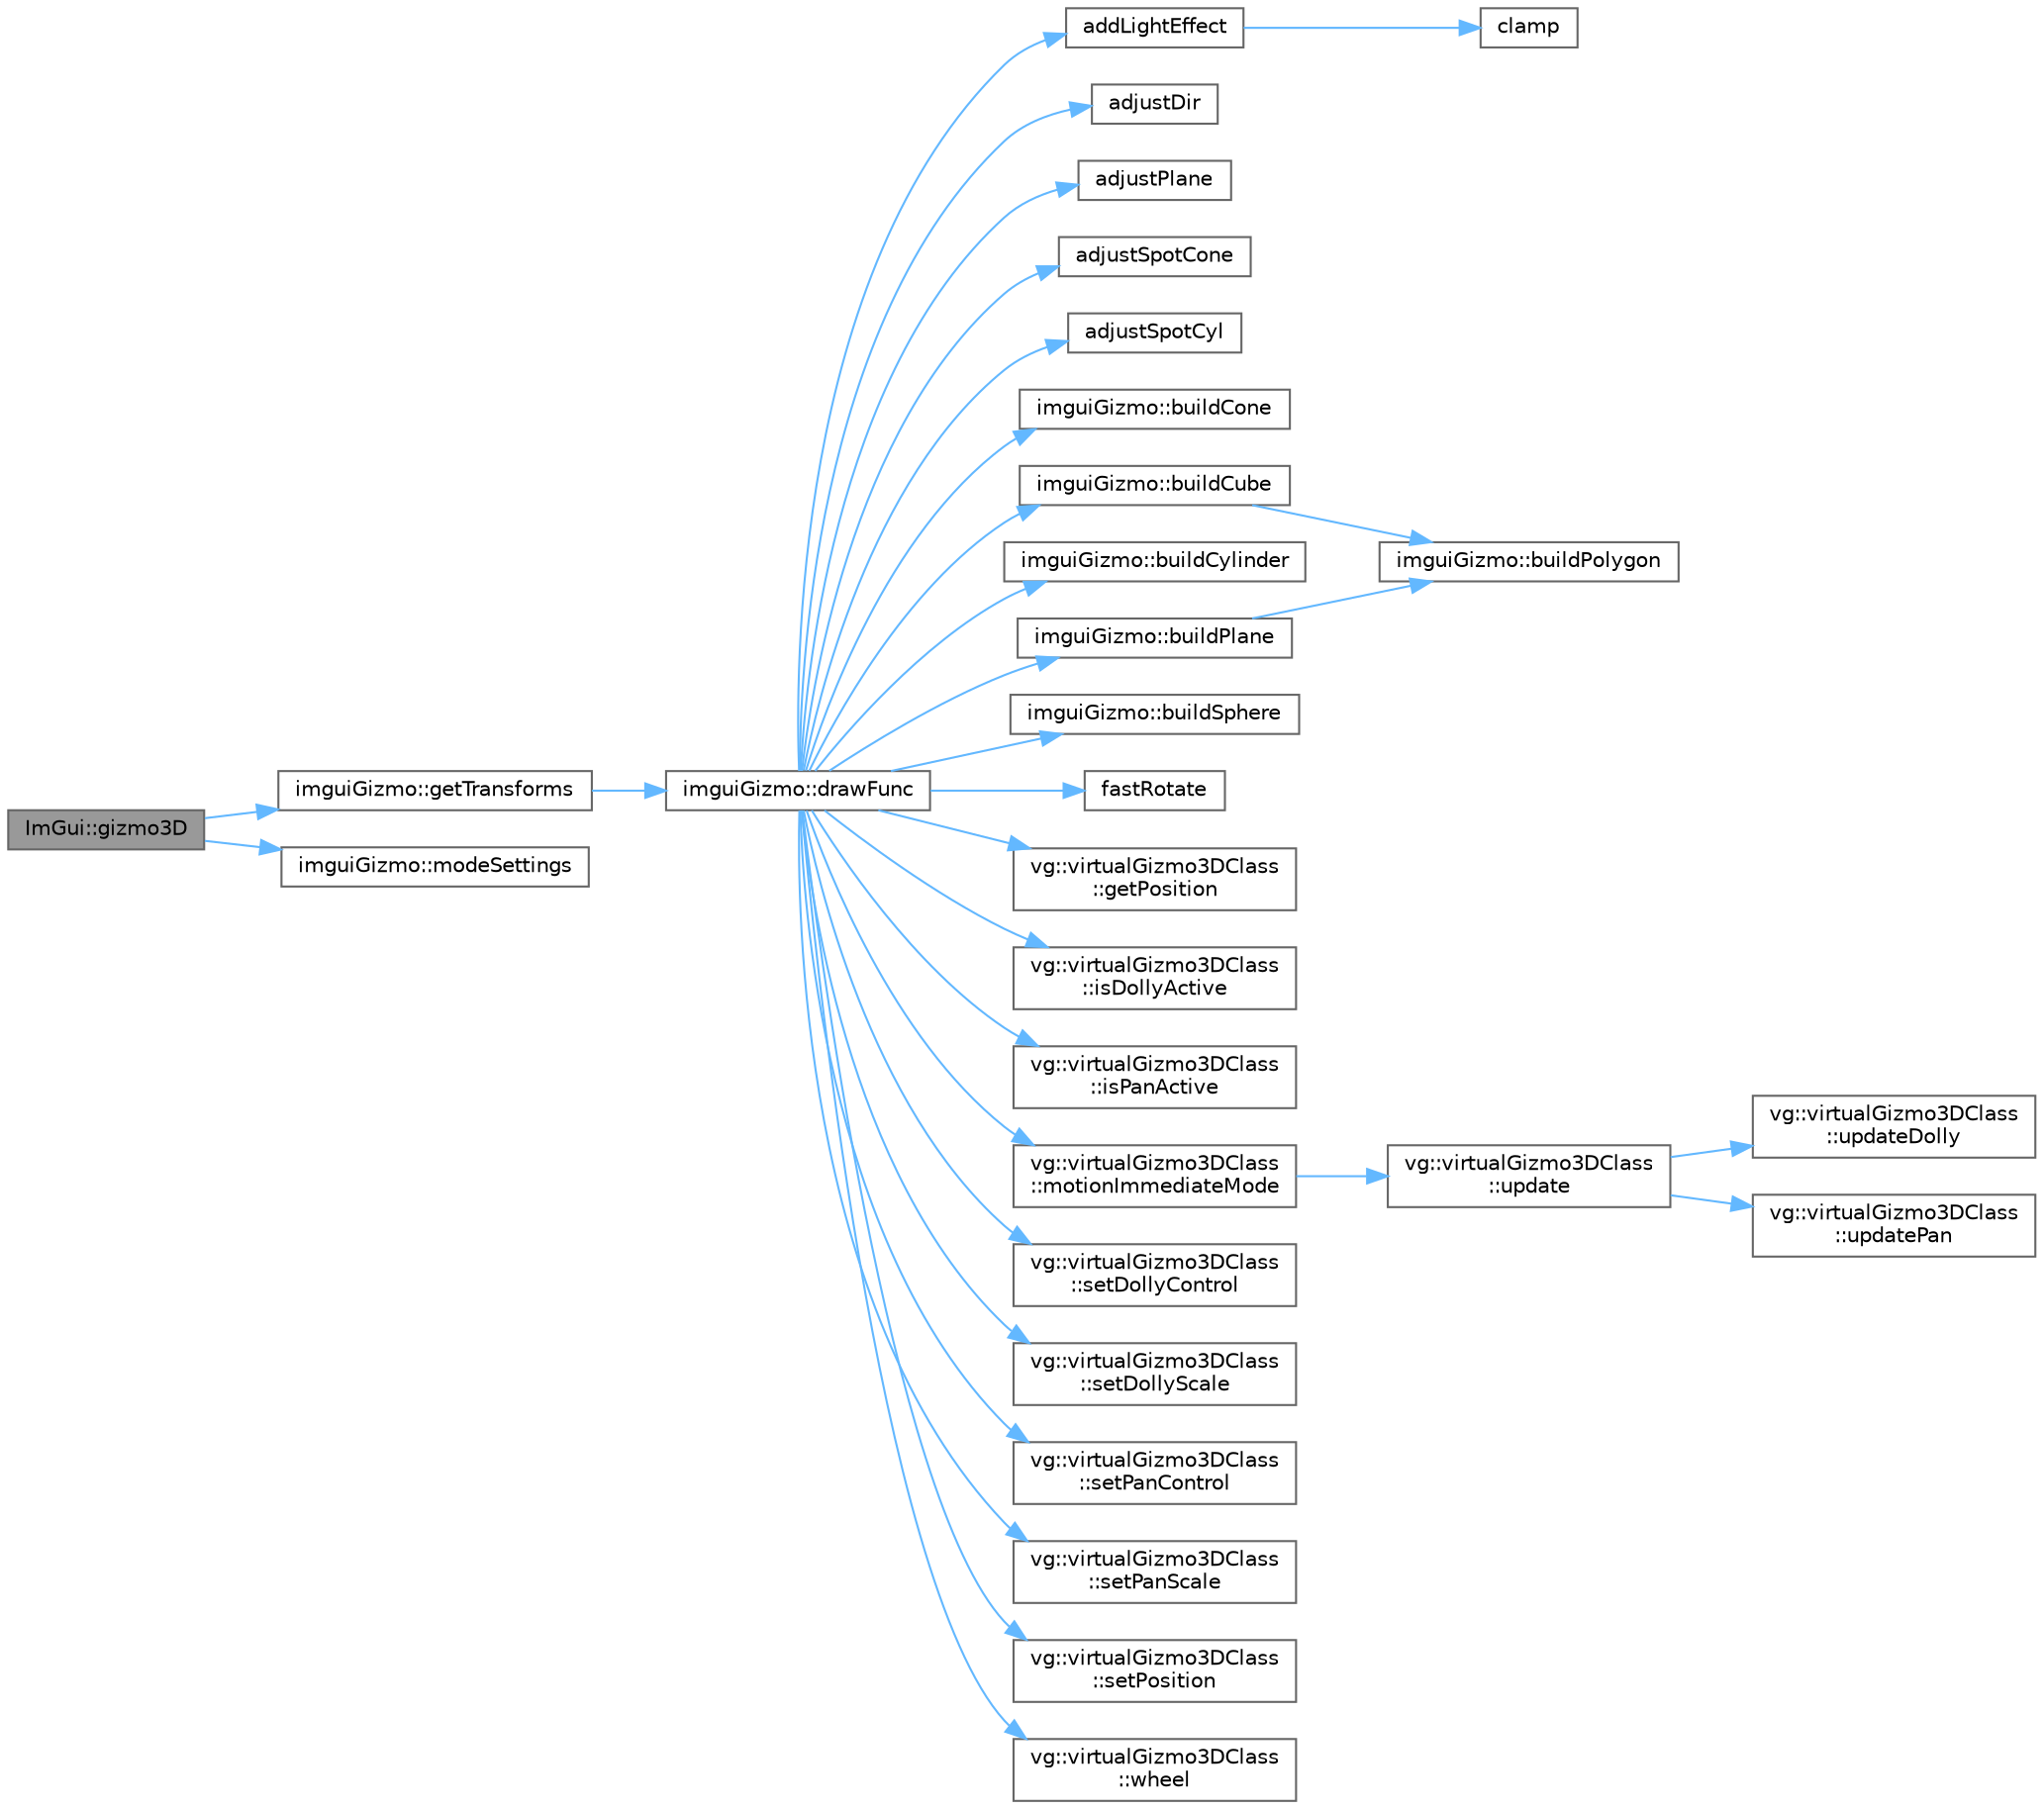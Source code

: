 digraph "ImGui::gizmo3D"
{
 // LATEX_PDF_SIZE
  bgcolor="transparent";
  edge [fontname=Helvetica,fontsize=10,labelfontname=Helvetica,labelfontsize=10];
  node [fontname=Helvetica,fontsize=10,shape=box,height=0.2,width=0.4];
  rankdir="LR";
  Node1 [id="Node000001",label="ImGui::gizmo3D",height=0.2,width=0.4,color="gray40", fillcolor="grey60", style="filled", fontcolor="black",tooltip=" "];
  Node1 -> Node2 [id="edge1_Node000001_Node000002",color="steelblue1",style="solid",tooltip=" "];
  Node2 [id="Node000002",label="imguiGizmo::getTransforms",height=0.2,width=0.4,color="grey40", fillcolor="white", style="filled",URL="$structimgui_gizmo.html#a241e926bd8739c54983bcd91be4b6ae3",tooltip=" "];
  Node2 -> Node3 [id="edge2_Node000002_Node000003",color="steelblue1",style="solid",tooltip=" "];
  Node3 [id="Node000003",label="imguiGizmo::drawFunc",height=0.2,width=0.4,color="grey40", fillcolor="white", style="filled",URL="$structimgui_gizmo.html#a2c005d30d9ee3d3937373021936c1767",tooltip=" "];
  Node3 -> Node4 [id="edge3_Node000003_Node000004",color="steelblue1",style="solid",tooltip=" "];
  Node4 [id="Node000004",label="addLightEffect",height=0.2,width=0.4,color="grey40", fillcolor="white", style="filled",URL="$im_gu_i_z_m_oquat_8cpp.html#aed1ab0cf6cd9a5577f8b3bf479b054a4",tooltip=" "];
  Node4 -> Node5 [id="edge4_Node000004_Node000005",color="steelblue1",style="solid",tooltip=" "];
  Node5 [id="Node000005",label="clamp",height=0.2,width=0.4,color="grey40", fillcolor="white", style="filled",URL="$im_gu_i_z_m_oquat_8cpp.html#a9cc0162808c931d9c4a897ad3b530f33",tooltip=" "];
  Node3 -> Node6 [id="edge5_Node000003_Node000006",color="steelblue1",style="solid",tooltip=" "];
  Node6 [id="Node000006",label="adjustDir",height=0.2,width=0.4,color="grey40", fillcolor="white", style="filled",URL="$im_gu_i_z_m_oquat_8cpp.html#aaa7018d6909cd9dc1a265bff7fb05df7",tooltip=" "];
  Node3 -> Node7 [id="edge6_Node000003_Node000007",color="steelblue1",style="solid",tooltip=" "];
  Node7 [id="Node000007",label="adjustPlane",height=0.2,width=0.4,color="grey40", fillcolor="white", style="filled",URL="$im_gu_i_z_m_oquat_8cpp.html#a9864d144315689c50b7be22a069f8bff",tooltip=" "];
  Node3 -> Node8 [id="edge7_Node000003_Node000008",color="steelblue1",style="solid",tooltip=" "];
  Node8 [id="Node000008",label="adjustSpotCone",height=0.2,width=0.4,color="grey40", fillcolor="white", style="filled",URL="$im_gu_i_z_m_oquat_8cpp.html#aa25f2a49a2799272e85b94fe5e311e57",tooltip=" "];
  Node3 -> Node9 [id="edge8_Node000003_Node000009",color="steelblue1",style="solid",tooltip=" "];
  Node9 [id="Node000009",label="adjustSpotCyl",height=0.2,width=0.4,color="grey40", fillcolor="white", style="filled",URL="$im_gu_i_z_m_oquat_8cpp.html#af2bbddbb324b64ed55a784f4fad9f508",tooltip=" "];
  Node3 -> Node10 [id="edge9_Node000003_Node000010",color="steelblue1",style="solid",tooltip=" "];
  Node10 [id="Node000010",label="imguiGizmo::buildCone",height=0.2,width=0.4,color="grey40", fillcolor="white", style="filled",URL="$structimgui_gizmo.html#a856cebfa9b17a42c8bb41f2ad5c4c7ad",tooltip=" "];
  Node3 -> Node11 [id="edge10_Node000003_Node000011",color="steelblue1",style="solid",tooltip=" "];
  Node11 [id="Node000011",label="imguiGizmo::buildCube",height=0.2,width=0.4,color="grey40", fillcolor="white", style="filled",URL="$structimgui_gizmo.html#a8a2aa16eb6a451cc8a6457cef9762842",tooltip=" "];
  Node11 -> Node12 [id="edge11_Node000011_Node000012",color="steelblue1",style="solid",tooltip=" "];
  Node12 [id="Node000012",label="imguiGizmo::buildPolygon",height=0.2,width=0.4,color="grey40", fillcolor="white", style="filled",URL="$structimgui_gizmo.html#af1224dadf019b8d7854b2af9ff056740",tooltip=" "];
  Node3 -> Node13 [id="edge12_Node000003_Node000013",color="steelblue1",style="solid",tooltip=" "];
  Node13 [id="Node000013",label="imguiGizmo::buildCylinder",height=0.2,width=0.4,color="grey40", fillcolor="white", style="filled",URL="$structimgui_gizmo.html#a88e48fdd750f2a4d98bf8708815994c5",tooltip=" "];
  Node3 -> Node14 [id="edge13_Node000003_Node000014",color="steelblue1",style="solid",tooltip=" "];
  Node14 [id="Node000014",label="imguiGizmo::buildPlane",height=0.2,width=0.4,color="grey40", fillcolor="white", style="filled",URL="$structimgui_gizmo.html#aa38df17db1988ec11ae907d51a60ce5b",tooltip=" "];
  Node14 -> Node12 [id="edge14_Node000014_Node000012",color="steelblue1",style="solid",tooltip=" "];
  Node3 -> Node15 [id="edge15_Node000003_Node000015",color="steelblue1",style="solid",tooltip=" "];
  Node15 [id="Node000015",label="imguiGizmo::buildSphere",height=0.2,width=0.4,color="grey40", fillcolor="white", style="filled",URL="$structimgui_gizmo.html#a9c41101c97a6674759789700296500fb",tooltip=" "];
  Node3 -> Node16 [id="edge16_Node000003_Node000016",color="steelblue1",style="solid",tooltip=" "];
  Node16 [id="Node000016",label="fastRotate",height=0.2,width=0.4,color="grey40", fillcolor="white", style="filled",URL="$im_gu_i_z_m_oquat_8cpp.html#a4e1b23ad76224cf8bf86fcf3af711b71",tooltip=" "];
  Node3 -> Node17 [id="edge17_Node000003_Node000017",color="steelblue1",style="solid",tooltip=" "];
  Node17 [id="Node000017",label="vg::virtualGizmo3DClass\l::getPosition",height=0.2,width=0.4,color="grey40", fillcolor="white", style="filled",URL="$classvg_1_1virtual_gizmo3_d_class.html#ad714f7e46aa175eb84eb314c4ff8281c",tooltip=" "];
  Node3 -> Node18 [id="edge18_Node000003_Node000018",color="steelblue1",style="solid",tooltip=" "];
  Node18 [id="Node000018",label="vg::virtualGizmo3DClass\l::isDollyActive",height=0.2,width=0.4,color="grey40", fillcolor="white", style="filled",URL="$classvg_1_1virtual_gizmo3_d_class.html#ac23423feb7adc5a907868051aa2b5a93",tooltip=" "];
  Node3 -> Node19 [id="edge19_Node000003_Node000019",color="steelblue1",style="solid",tooltip=" "];
  Node19 [id="Node000019",label="vg::virtualGizmo3DClass\l::isPanActive",height=0.2,width=0.4,color="grey40", fillcolor="white", style="filled",URL="$classvg_1_1virtual_gizmo3_d_class.html#a4d220464d03f326be2cf742ea29de60f",tooltip=" "];
  Node3 -> Node20 [id="edge20_Node000003_Node000020",color="steelblue1",style="solid",tooltip=" "];
  Node20 [id="Node000020",label="vg::virtualGizmo3DClass\l::motionImmediateMode",height=0.2,width=0.4,color="grey40", fillcolor="white", style="filled",URL="$classvg_1_1virtual_gizmo3_d_class.html#a33ee1f012cf75e9ea8d0b44683fcf583",tooltip=" "];
  Node20 -> Node21 [id="edge21_Node000020_Node000021",color="steelblue1",style="solid",tooltip=" "];
  Node21 [id="Node000021",label="vg::virtualGizmo3DClass\l::update",height=0.2,width=0.4,color="grey40", fillcolor="white", style="filled",URL="$classvg_1_1virtual_gizmo3_d_class.html#aeee8276d0bc52a43596ae133d3d80056",tooltip=" "];
  Node21 -> Node22 [id="edge22_Node000021_Node000022",color="steelblue1",style="solid",tooltip=" "];
  Node22 [id="Node000022",label="vg::virtualGizmo3DClass\l::updateDolly",height=0.2,width=0.4,color="grey40", fillcolor="white", style="filled",URL="$classvg_1_1virtual_gizmo3_d_class.html#aea2d3bf7c10830ab1ec670eb5ec6eed0",tooltip=" "];
  Node21 -> Node23 [id="edge23_Node000021_Node000023",color="steelblue1",style="solid",tooltip=" "];
  Node23 [id="Node000023",label="vg::virtualGizmo3DClass\l::updatePan",height=0.2,width=0.4,color="grey40", fillcolor="white", style="filled",URL="$classvg_1_1virtual_gizmo3_d_class.html#a460796d1b371473a4c679d34e9b66587",tooltip=" "];
  Node3 -> Node24 [id="edge24_Node000003_Node000024",color="steelblue1",style="solid",tooltip=" "];
  Node24 [id="Node000024",label="vg::virtualGizmo3DClass\l::setDollyControl",height=0.2,width=0.4,color="grey40", fillcolor="white", style="filled",URL="$classvg_1_1virtual_gizmo3_d_class.html#a328d58fb19467f2bcee8c2b85b1f46a3",tooltip=" "];
  Node3 -> Node25 [id="edge25_Node000003_Node000025",color="steelblue1",style="solid",tooltip=" "];
  Node25 [id="Node000025",label="vg::virtualGizmo3DClass\l::setDollyScale",height=0.2,width=0.4,color="grey40", fillcolor="white", style="filled",URL="$classvg_1_1virtual_gizmo3_d_class.html#aab45776f61bc9b8de275c9417625ef93",tooltip=" "];
  Node3 -> Node26 [id="edge26_Node000003_Node000026",color="steelblue1",style="solid",tooltip=" "];
  Node26 [id="Node000026",label="vg::virtualGizmo3DClass\l::setPanControl",height=0.2,width=0.4,color="grey40", fillcolor="white", style="filled",URL="$classvg_1_1virtual_gizmo3_d_class.html#a683ae1322a38df2a5f17a47a3639b50f",tooltip=" "];
  Node3 -> Node27 [id="edge27_Node000003_Node000027",color="steelblue1",style="solid",tooltip=" "];
  Node27 [id="Node000027",label="vg::virtualGizmo3DClass\l::setPanScale",height=0.2,width=0.4,color="grey40", fillcolor="white", style="filled",URL="$classvg_1_1virtual_gizmo3_d_class.html#a39b3d50e10a1fac79f20c953966a4787",tooltip=" "];
  Node3 -> Node28 [id="edge28_Node000003_Node000028",color="steelblue1",style="solid",tooltip=" "];
  Node28 [id="Node000028",label="vg::virtualGizmo3DClass\l::setPosition",height=0.2,width=0.4,color="grey40", fillcolor="white", style="filled",URL="$classvg_1_1virtual_gizmo3_d_class.html#a07e7ac9eb427c86beaa8220c0a2bc872",tooltip=" "];
  Node3 -> Node29 [id="edge29_Node000003_Node000029",color="steelblue1",style="solid",tooltip=" "];
  Node29 [id="Node000029",label="vg::virtualGizmo3DClass\l::wheel",height=0.2,width=0.4,color="grey40", fillcolor="white", style="filled",URL="$classvg_1_1virtual_gizmo3_d_class.html#ac168045067fb9e2a4f59be235710b9ff",tooltip=" "];
  Node1 -> Node30 [id="edge30_Node000001_Node000030",color="steelblue1",style="solid",tooltip=" "];
  Node30 [id="Node000030",label="imguiGizmo::modeSettings",height=0.2,width=0.4,color="grey40", fillcolor="white", style="filled",URL="$structimgui_gizmo.html#adf31dac6ad601d65be0fe08e8f29712a",tooltip=" "];
}
